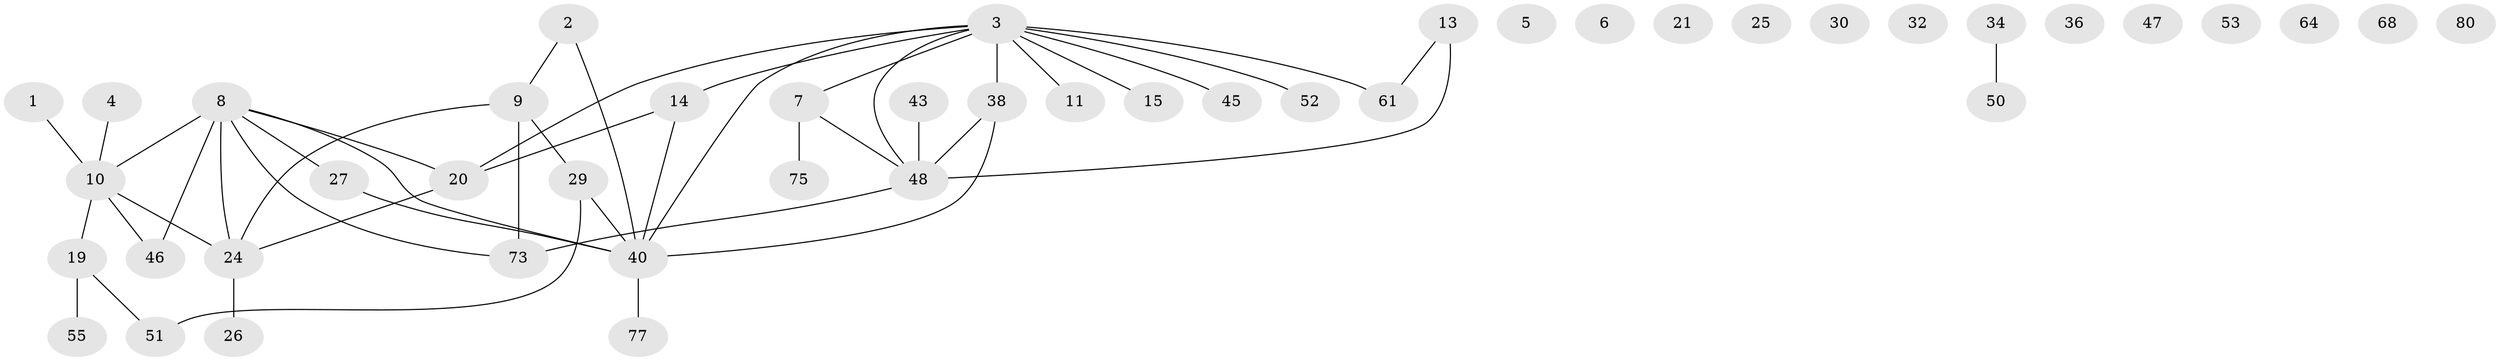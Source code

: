// original degree distribution, {1: 0.18681318681318682, 2: 0.26373626373626374, 7: 0.01098901098901099, 0: 0.12087912087912088, 4: 0.08791208791208792, 3: 0.25274725274725274, 6: 0.04395604395604396, 5: 0.03296703296703297}
// Generated by graph-tools (version 1.1) at 2025/16/03/04/25 18:16:28]
// undirected, 45 vertices, 47 edges
graph export_dot {
graph [start="1"]
  node [color=gray90,style=filled];
  1;
  2;
  3 [super="+56+16+22+12"];
  4;
  5 [super="+90"];
  6;
  7 [super="+35"];
  8 [super="+63+28"];
  9;
  10 [super="+58+49+18"];
  11;
  13 [super="+70+57+17"];
  14 [super="+76"];
  15;
  19;
  20 [super="+60+42"];
  21;
  24 [super="+84+72"];
  25;
  26;
  27 [super="+31"];
  29 [super="+44+41"];
  30;
  32;
  34 [super="+37"];
  36;
  38 [super="+69"];
  40 [super="+82+83"];
  43;
  45;
  46;
  47;
  48 [super="+59"];
  50;
  51;
  52;
  53;
  55 [super="+66"];
  61;
  64;
  68;
  73 [super="+74"];
  75 [super="+81"];
  77;
  80;
  1 -- 10;
  2 -- 9;
  2 -- 40;
  3 -- 11;
  3 -- 48;
  3 -- 61 [weight=2];
  3 -- 38 [weight=3];
  3 -- 14;
  3 -- 7 [weight=2];
  3 -- 40;
  3 -- 45 [weight=2];
  3 -- 15 [weight=2];
  3 -- 52;
  3 -- 20;
  4 -- 10;
  7 -- 75;
  7 -- 48;
  8 -- 46;
  8 -- 40;
  8 -- 10 [weight=2];
  8 -- 73;
  8 -- 20;
  8 -- 24;
  8 -- 27;
  9 -- 73;
  9 -- 24;
  9 -- 29;
  10 -- 24 [weight=2];
  10 -- 46;
  10 -- 19;
  13 -- 48 [weight=2];
  13 -- 61;
  14 -- 40;
  14 -- 20;
  19 -- 51;
  19 -- 55;
  20 -- 24;
  24 -- 26;
  27 -- 40 [weight=2];
  29 -- 40;
  29 -- 51;
  34 -- 50;
  38 -- 40;
  38 -- 48;
  40 -- 77;
  43 -- 48;
  48 -- 73;
}

